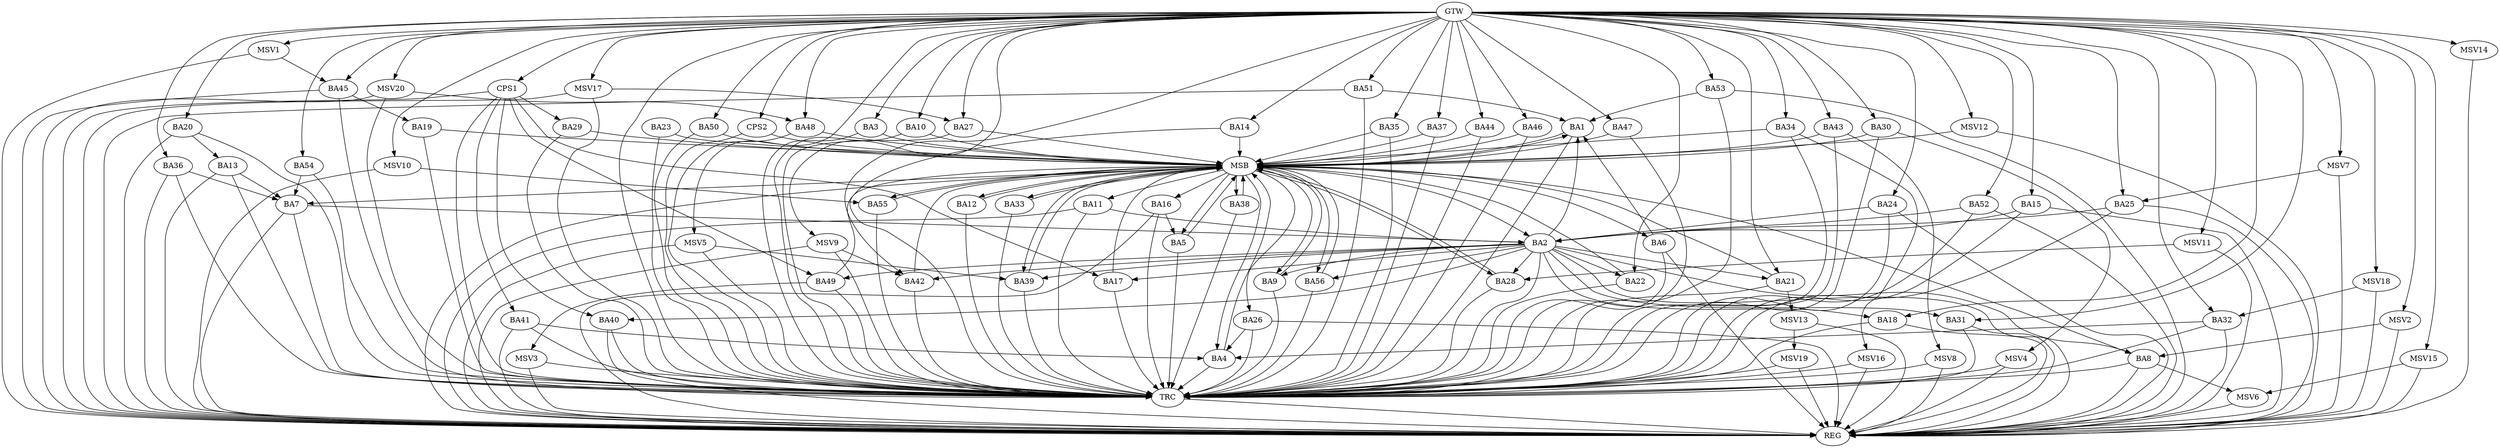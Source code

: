 strict digraph G {
  BA1 [ label="BA1" ];
  BA2 [ label="BA2" ];
  BA3 [ label="BA3" ];
  BA4 [ label="BA4" ];
  BA5 [ label="BA5" ];
  BA6 [ label="BA6" ];
  BA7 [ label="BA7" ];
  BA8 [ label="BA8" ];
  BA9 [ label="BA9" ];
  BA10 [ label="BA10" ];
  BA11 [ label="BA11" ];
  BA12 [ label="BA12" ];
  BA13 [ label="BA13" ];
  BA14 [ label="BA14" ];
  BA15 [ label="BA15" ];
  BA16 [ label="BA16" ];
  BA17 [ label="BA17" ];
  BA18 [ label="BA18" ];
  BA19 [ label="BA19" ];
  BA20 [ label="BA20" ];
  BA21 [ label="BA21" ];
  BA22 [ label="BA22" ];
  BA23 [ label="BA23" ];
  BA24 [ label="BA24" ];
  BA25 [ label="BA25" ];
  BA26 [ label="BA26" ];
  BA27 [ label="BA27" ];
  BA28 [ label="BA28" ];
  BA29 [ label="BA29" ];
  BA30 [ label="BA30" ];
  BA31 [ label="BA31" ];
  BA32 [ label="BA32" ];
  BA33 [ label="BA33" ];
  BA34 [ label="BA34" ];
  BA35 [ label="BA35" ];
  BA36 [ label="BA36" ];
  BA37 [ label="BA37" ];
  BA38 [ label="BA38" ];
  BA39 [ label="BA39" ];
  BA40 [ label="BA40" ];
  BA41 [ label="BA41" ];
  BA42 [ label="BA42" ];
  BA43 [ label="BA43" ];
  BA44 [ label="BA44" ];
  BA45 [ label="BA45" ];
  BA46 [ label="BA46" ];
  BA47 [ label="BA47" ];
  BA48 [ label="BA48" ];
  BA49 [ label="BA49" ];
  BA50 [ label="BA50" ];
  BA51 [ label="BA51" ];
  BA52 [ label="BA52" ];
  BA53 [ label="BA53" ];
  BA54 [ label="BA54" ];
  BA55 [ label="BA55" ];
  BA56 [ label="BA56" ];
  CPS1 [ label="CPS1" ];
  CPS2 [ label="CPS2" ];
  GTW [ label="GTW" ];
  REG [ label="REG" ];
  MSB [ label="MSB" ];
  TRC [ label="TRC" ];
  MSV1 [ label="MSV1" ];
  MSV2 [ label="MSV2" ];
  MSV3 [ label="MSV3" ];
  MSV4 [ label="MSV4" ];
  MSV5 [ label="MSV5" ];
  MSV6 [ label="MSV6" ];
  MSV7 [ label="MSV7" ];
  MSV8 [ label="MSV8" ];
  MSV9 [ label="MSV9" ];
  MSV10 [ label="MSV10" ];
  MSV11 [ label="MSV11" ];
  MSV12 [ label="MSV12" ];
  MSV13 [ label="MSV13" ];
  MSV14 [ label="MSV14" ];
  MSV15 [ label="MSV15" ];
  MSV16 [ label="MSV16" ];
  MSV17 [ label="MSV17" ];
  MSV18 [ label="MSV18" ];
  MSV19 [ label="MSV19" ];
  MSV20 [ label="MSV20" ];
  BA2 -> BA1;
  BA6 -> BA1;
  BA7 -> BA2;
  BA11 -> BA2;
  BA13 -> BA7;
  BA15 -> BA2;
  BA16 -> BA5;
  BA20 -> BA13;
  BA24 -> BA2;
  BA25 -> BA2;
  BA26 -> BA4;
  BA32 -> BA4;
  BA36 -> BA7;
  BA41 -> BA4;
  BA45 -> BA19;
  BA51 -> BA1;
  BA52 -> BA2;
  BA53 -> BA1;
  BA54 -> BA7;
  CPS1 -> BA49;
  CPS1 -> BA17;
  CPS1 -> BA29;
  CPS1 -> BA41;
  CPS1 -> BA40;
  GTW -> BA3;
  GTW -> BA10;
  GTW -> BA14;
  GTW -> BA15;
  GTW -> BA18;
  GTW -> BA20;
  GTW -> BA21;
  GTW -> BA22;
  GTW -> BA24;
  GTW -> BA25;
  GTW -> BA27;
  GTW -> BA30;
  GTW -> BA31;
  GTW -> BA32;
  GTW -> BA34;
  GTW -> BA35;
  GTW -> BA36;
  GTW -> BA37;
  GTW -> BA42;
  GTW -> BA43;
  GTW -> BA44;
  GTW -> BA45;
  GTW -> BA46;
  GTW -> BA47;
  GTW -> BA48;
  GTW -> BA50;
  GTW -> BA51;
  GTW -> BA52;
  GTW -> BA53;
  GTW -> BA54;
  GTW -> CPS1;
  GTW -> CPS2;
  BA2 -> REG;
  BA6 -> REG;
  BA7 -> REG;
  BA8 -> REG;
  BA11 -> REG;
  BA13 -> REG;
  BA15 -> REG;
  BA16 -> REG;
  BA18 -> REG;
  BA20 -> REG;
  BA24 -> REG;
  BA25 -> REG;
  BA26 -> REG;
  BA31 -> REG;
  BA32 -> REG;
  BA36 -> REG;
  BA40 -> REG;
  BA41 -> REG;
  BA45 -> REG;
  BA51 -> REG;
  BA52 -> REG;
  BA53 -> REG;
  CPS1 -> REG;
  BA1 -> MSB;
  MSB -> BA2;
  MSB -> REG;
  BA3 -> MSB;
  BA4 -> MSB;
  BA5 -> MSB;
  BA9 -> MSB;
  MSB -> BA6;
  BA10 -> MSB;
  MSB -> BA5;
  BA12 -> MSB;
  MSB -> BA1;
  BA14 -> MSB;
  BA17 -> MSB;
  BA19 -> MSB;
  MSB -> BA7;
  BA21 -> MSB;
  MSB -> BA12;
  BA22 -> MSB;
  BA23 -> MSB;
  MSB -> BA8;
  BA27 -> MSB;
  MSB -> BA4;
  BA28 -> MSB;
  MSB -> BA26;
  BA29 -> MSB;
  MSB -> BA9;
  BA30 -> MSB;
  BA33 -> MSB;
  BA34 -> MSB;
  BA35 -> MSB;
  BA37 -> MSB;
  BA38 -> MSB;
  BA39 -> MSB;
  BA42 -> MSB;
  BA43 -> MSB;
  BA44 -> MSB;
  MSB -> BA33;
  BA46 -> MSB;
  BA47 -> MSB;
  BA48 -> MSB;
  BA49 -> MSB;
  MSB -> BA28;
  BA50 -> MSB;
  BA55 -> MSB;
  BA56 -> MSB;
  CPS2 -> MSB;
  MSB -> BA16;
  MSB -> BA39;
  MSB -> BA11;
  MSB -> BA38;
  MSB -> BA56;
  MSB -> BA55;
  BA1 -> TRC;
  BA2 -> TRC;
  BA3 -> TRC;
  BA4 -> TRC;
  BA5 -> TRC;
  BA6 -> TRC;
  BA7 -> TRC;
  BA8 -> TRC;
  BA9 -> TRC;
  BA10 -> TRC;
  BA11 -> TRC;
  BA12 -> TRC;
  BA13 -> TRC;
  BA14 -> TRC;
  BA15 -> TRC;
  BA16 -> TRC;
  BA17 -> TRC;
  BA18 -> TRC;
  BA19 -> TRC;
  BA20 -> TRC;
  BA21 -> TRC;
  BA22 -> TRC;
  BA23 -> TRC;
  BA24 -> TRC;
  BA25 -> TRC;
  BA26 -> TRC;
  BA27 -> TRC;
  BA28 -> TRC;
  BA29 -> TRC;
  BA30 -> TRC;
  BA31 -> TRC;
  BA32 -> TRC;
  BA33 -> TRC;
  BA34 -> TRC;
  BA35 -> TRC;
  BA36 -> TRC;
  BA37 -> TRC;
  BA38 -> TRC;
  BA39 -> TRC;
  BA40 -> TRC;
  BA41 -> TRC;
  BA42 -> TRC;
  BA43 -> TRC;
  BA44 -> TRC;
  BA45 -> TRC;
  BA46 -> TRC;
  BA47 -> TRC;
  BA48 -> TRC;
  BA49 -> TRC;
  BA50 -> TRC;
  BA51 -> TRC;
  BA52 -> TRC;
  BA53 -> TRC;
  BA54 -> TRC;
  BA55 -> TRC;
  BA56 -> TRC;
  CPS1 -> TRC;
  CPS2 -> TRC;
  GTW -> TRC;
  TRC -> REG;
  BA2 -> BA49;
  BA2 -> BA28;
  BA2 -> BA56;
  BA2 -> BA17;
  BA2 -> BA40;
  BA2 -> BA21;
  BA2 -> BA22;
  BA2 -> BA42;
  BA2 -> BA31;
  BA2 -> BA8;
  BA2 -> BA18;
  BA2 -> BA9;
  BA2 -> BA39;
  MSV1 -> BA45;
  GTW -> MSV1;
  MSV1 -> REG;
  MSV2 -> BA8;
  GTW -> MSV2;
  MSV2 -> REG;
  BA49 -> MSV3;
  MSV3 -> REG;
  MSV3 -> TRC;
  BA30 -> MSV4;
  MSV4 -> REG;
  MSV4 -> TRC;
  MSV5 -> BA39;
  GTW -> MSV5;
  MSV5 -> REG;
  MSV5 -> TRC;
  BA8 -> MSV6;
  MSV6 -> REG;
  MSV7 -> BA25;
  GTW -> MSV7;
  MSV7 -> REG;
  BA43 -> MSV8;
  MSV8 -> REG;
  MSV8 -> TRC;
  MSV9 -> BA42;
  GTW -> MSV9;
  MSV9 -> REG;
  MSV9 -> TRC;
  MSV10 -> BA55;
  GTW -> MSV10;
  MSV10 -> REG;
  MSV11 -> BA28;
  GTW -> MSV11;
  MSV11 -> REG;
  MSV12 -> MSB;
  GTW -> MSV12;
  MSV12 -> REG;
  BA21 -> MSV13;
  MSV13 -> REG;
  GTW -> MSV14;
  MSV14 -> REG;
  MSV15 -> MSV6;
  GTW -> MSV15;
  MSV15 -> REG;
  BA34 -> MSV16;
  MSV16 -> REG;
  MSV16 -> TRC;
  MSV17 -> BA27;
  GTW -> MSV17;
  MSV17 -> REG;
  MSV17 -> TRC;
  MSV18 -> BA32;
  GTW -> MSV18;
  MSV18 -> REG;
  MSV13 -> MSV19;
  MSV19 -> REG;
  MSV19 -> TRC;
  MSV20 -> BA48;
  GTW -> MSV20;
  MSV20 -> REG;
  MSV20 -> TRC;
}
